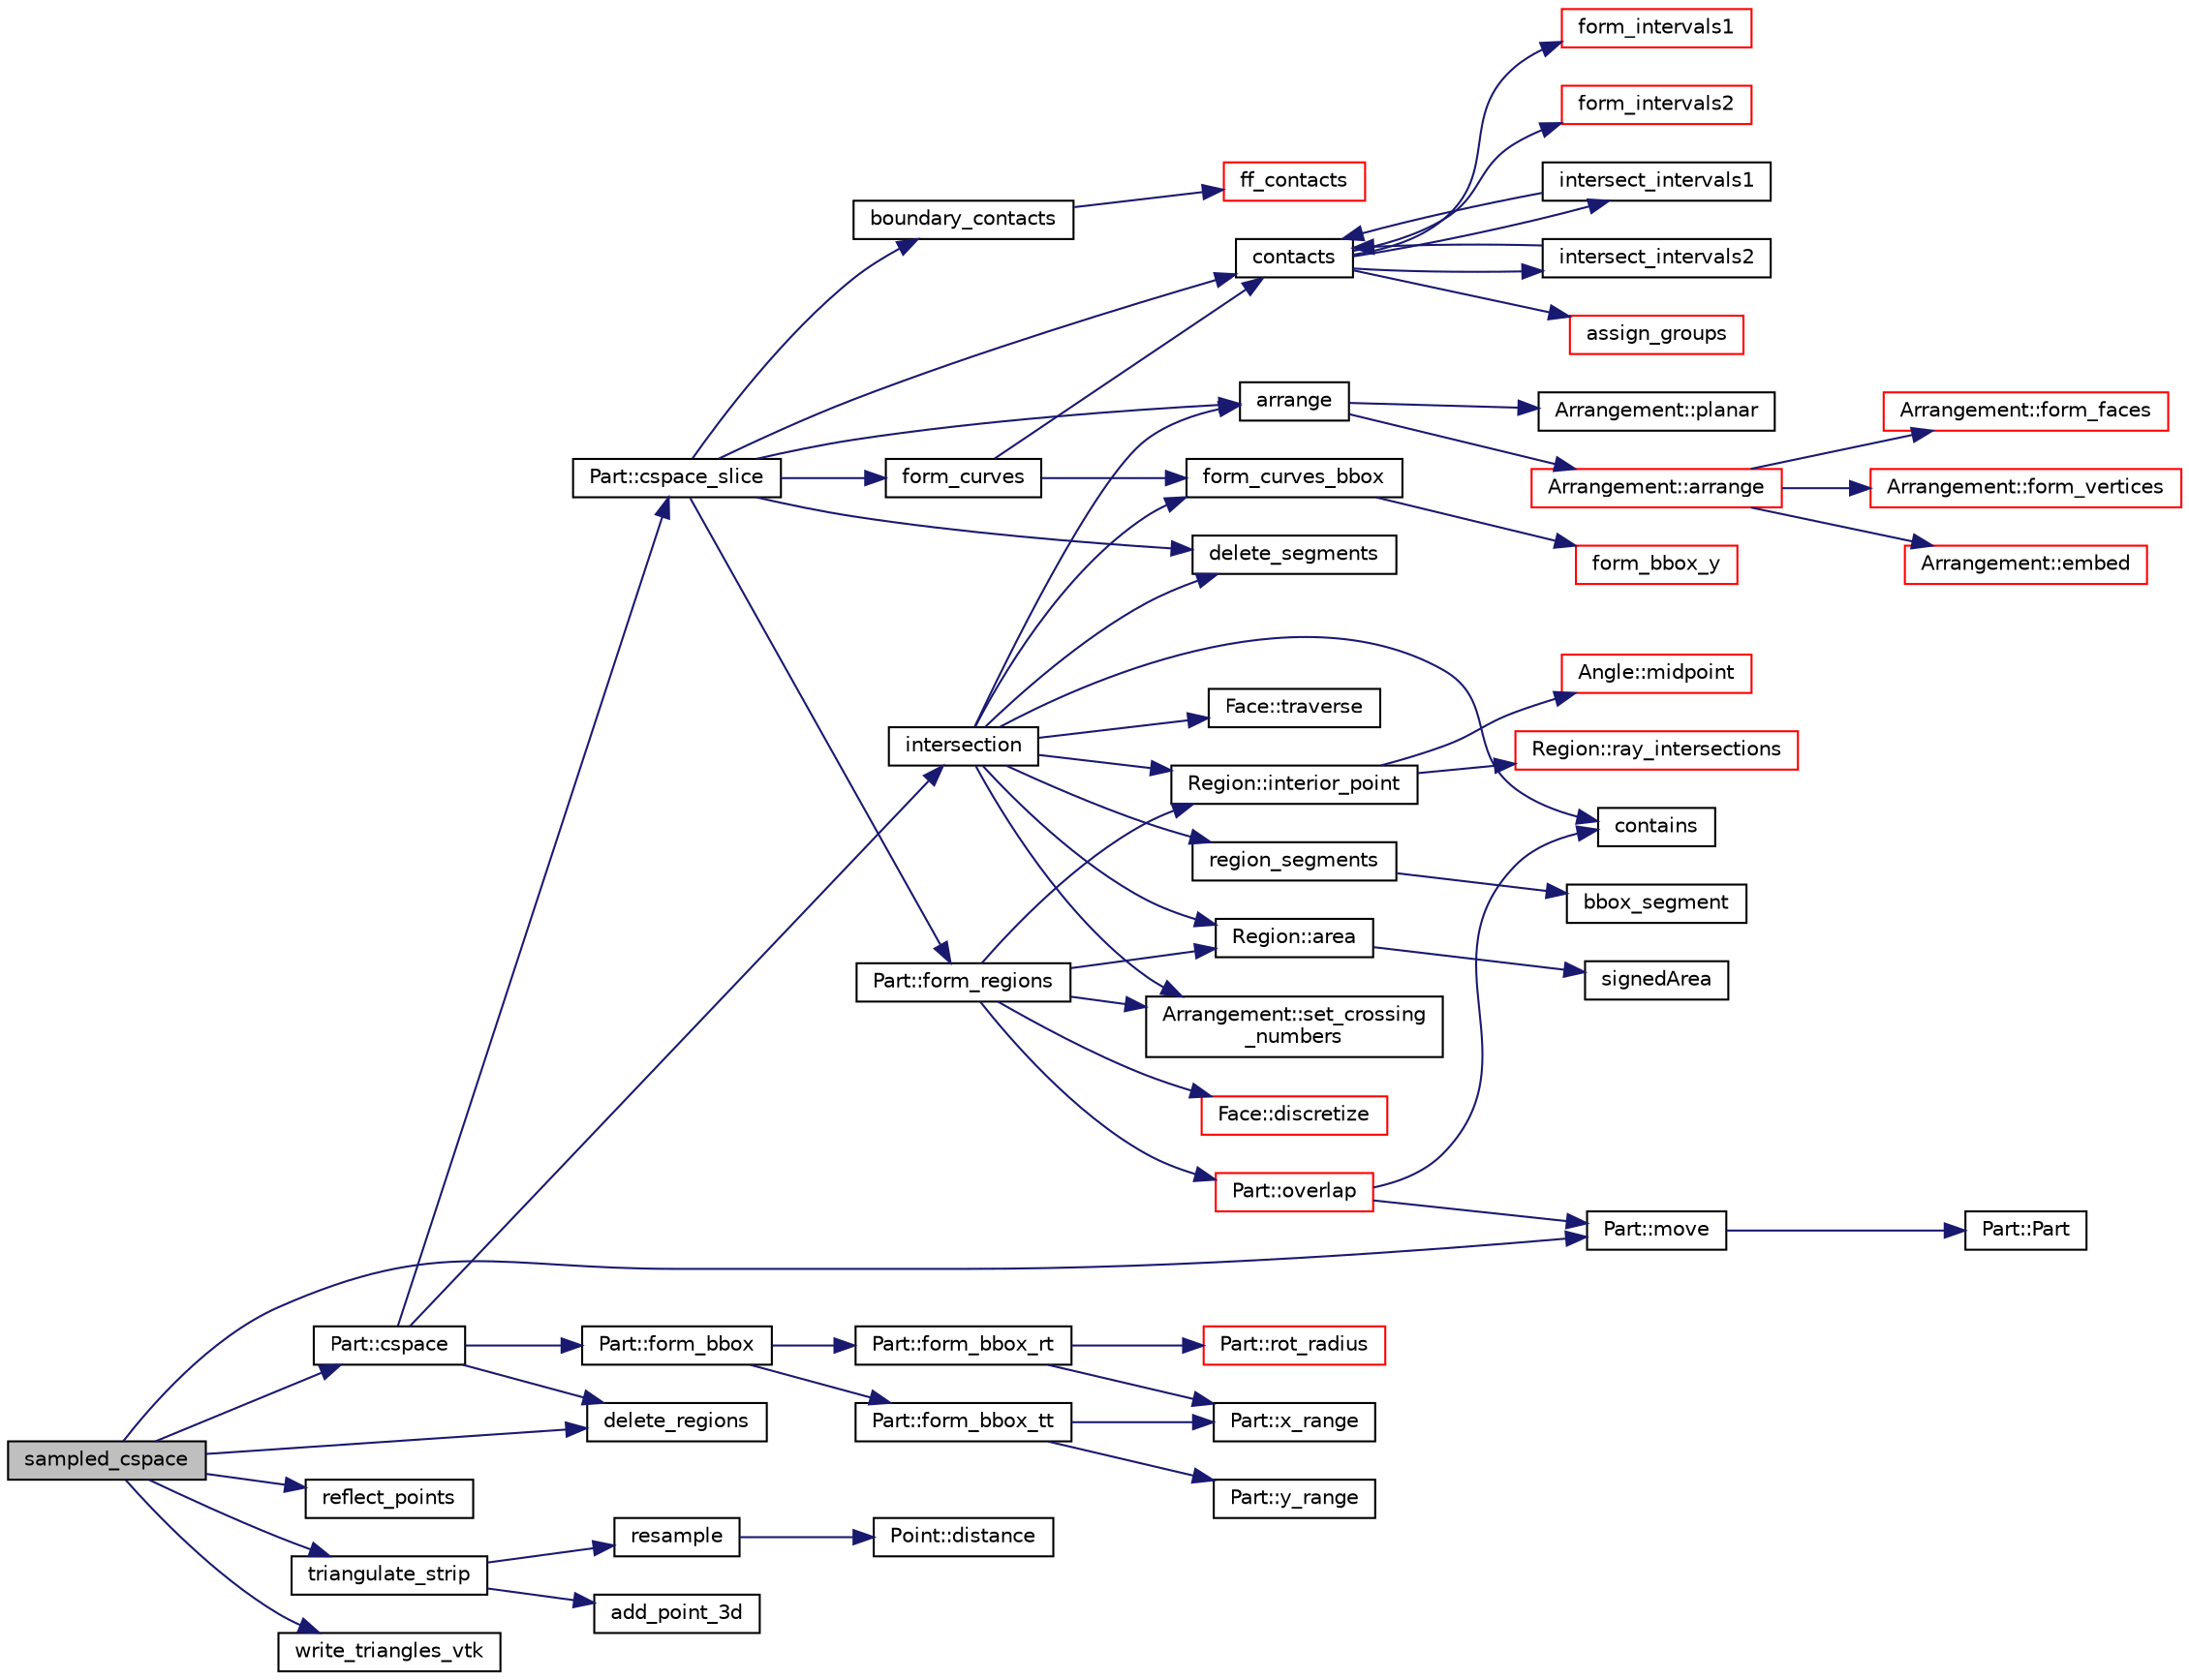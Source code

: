 digraph "sampled_cspace"
{
 // LATEX_PDF_SIZE
  edge [fontname="Helvetica",fontsize="10",labelfontname="Helvetica",labelfontsize="10"];
  node [fontname="Helvetica",fontsize="10",shape=record];
  rankdir="LR";
  Node1 [label="sampled_cspace",height=0.2,width=0.4,color="black", fillcolor="grey75", style="filled", fontcolor="black",tooltip=" "];
  Node1 -> Node2 [color="midnightblue",fontsize="10",style="solid",fontname="Helvetica"];
  Node2 [label="Part::cspace",height=0.2,width=0.4,color="black", fillcolor="white", style="filled",URL="$db/d16/class_part.html#a9c2bd794a4a3973f19399344f44ad7dc",tooltip=" "];
  Node2 -> Node3 [color="midnightblue",fontsize="10",style="solid",fontname="Helvetica"];
  Node3 [label="Part::cspace_slice",height=0.2,width=0.4,color="black", fillcolor="white", style="filled",URL="$db/d16/class_part.html#aa13a2e3545f09854a75612909db0fe3d",tooltip=" "];
  Node3 -> Node4 [color="midnightblue",fontsize="10",style="solid",fontname="Helvetica"];
  Node4 [label="arrange",height=0.2,width=0.4,color="black", fillcolor="white", style="filled",URL="$d0/d11/arrange_8_c.html#a8f0f410db8738d9121c7b0a2629abd5d",tooltip=" "];
  Node4 -> Node5 [color="midnightblue",fontsize="10",style="solid",fontname="Helvetica"];
  Node5 [label="Arrangement::arrange",height=0.2,width=0.4,color="red", fillcolor="white", style="filled",URL="$d8/d46/class_arrangement.html#aa48e67ecbf171616e989d936e221a4e1",tooltip=" "];
  Node5 -> Node6 [color="midnightblue",fontsize="10",style="solid",fontname="Helvetica"];
  Node6 [label="Arrangement::embed",height=0.2,width=0.4,color="red", fillcolor="white", style="filled",URL="$d8/d46/class_arrangement.html#a837e4a1bfbca4ab14ed01a24ce7515c3",tooltip=" "];
  Node5 -> Node64 [color="midnightblue",fontsize="10",style="solid",fontname="Helvetica"];
  Node64 [label="Arrangement::form_faces",height=0.2,width=0.4,color="red", fillcolor="white", style="filled",URL="$d8/d46/class_arrangement.html#a4a4e0faf951ffd402c51b37ee383c0f2",tooltip=" "];
  Node5 -> Node71 [color="midnightblue",fontsize="10",style="solid",fontname="Helvetica"];
  Node71 [label="Arrangement::form_vertices",height=0.2,width=0.4,color="red", fillcolor="white", style="filled",URL="$d8/d46/class_arrangement.html#a7e203ff49daed9d0cbb8a8c3f4a5e4d7",tooltip=" "];
  Node4 -> Node77 [color="midnightblue",fontsize="10",style="solid",fontname="Helvetica"];
  Node77 [label="Arrangement::planar",height=0.2,width=0.4,color="black", fillcolor="white", style="filled",URL="$d8/d46/class_arrangement.html#af28f7ac0fe77372bc47af2ca03fe3e2a",tooltip=" "];
  Node3 -> Node78 [color="midnightblue",fontsize="10",style="solid",fontname="Helvetica"];
  Node78 [label="boundary_contacts",height=0.2,width=0.4,color="black", fillcolor="white", style="filled",URL="$d6/d39/cs_8_c.html#a30a9ef5a79bae429ee0c6947c9653f9a",tooltip=" "];
  Node78 -> Node79 [color="midnightblue",fontsize="10",style="solid",fontname="Helvetica"];
  Node79 [label="ff_contacts",height=0.2,width=0.4,color="red", fillcolor="white", style="filled",URL="$d6/d39/cs_8_c.html#afe4e4956749b12cf1bc61aa7def7e7b0",tooltip=" "];
  Node3 -> Node82 [color="midnightblue",fontsize="10",style="solid",fontname="Helvetica"];
  Node82 [label="contacts",height=0.2,width=0.4,color="black", fillcolor="white", style="filled",URL="$d6/d39/cs_8_c.html#abcd699cfbf8e64e6e6bb76bd8dda4579",tooltip=" "];
  Node82 -> Node83 [color="midnightblue",fontsize="10",style="solid",fontname="Helvetica"];
  Node83 [label="assign_groups",height=0.2,width=0.4,color="red", fillcolor="white", style="filled",URL="$d6/d39/cs_8_c.html#ae2d6005c9e2d3cb6672f64ff3126a498",tooltip=" "];
  Node82 -> Node89 [color="midnightblue",fontsize="10",style="solid",fontname="Helvetica"];
  Node89 [label="form_intervals1",height=0.2,width=0.4,color="red", fillcolor="white", style="filled",URL="$d6/d39/cs_8_c.html#afe96afa91adada0de2001ee6839aa644",tooltip=" "];
  Node82 -> Node97 [color="midnightblue",fontsize="10",style="solid",fontname="Helvetica"];
  Node97 [label="form_intervals2",height=0.2,width=0.4,color="red", fillcolor="white", style="filled",URL="$d6/d39/cs_8_c.html#a2398ecdadc9278929edc598f4fbbe282",tooltip=" "];
  Node82 -> Node100 [color="midnightblue",fontsize="10",style="solid",fontname="Helvetica"];
  Node100 [label="intersect_intervals1",height=0.2,width=0.4,color="black", fillcolor="white", style="filled",URL="$d6/d39/cs_8_c.html#ac754ad19af0930c2c018430a45cb7171",tooltip=" "];
  Node100 -> Node82 [color="midnightblue",fontsize="10",style="solid",fontname="Helvetica"];
  Node82 -> Node101 [color="midnightblue",fontsize="10",style="solid",fontname="Helvetica"];
  Node101 [label="intersect_intervals2",height=0.2,width=0.4,color="black", fillcolor="white", style="filled",URL="$d6/d39/cs_8_c.html#a3ca8f4a71e9d1433d3870b2c8933d580",tooltip=" "];
  Node101 -> Node82 [color="midnightblue",fontsize="10",style="solid",fontname="Helvetica"];
  Node3 -> Node162 [color="midnightblue",fontsize="10",style="solid",fontname="Helvetica"];
  Node162 [label="delete_segments",height=0.2,width=0.4,color="black", fillcolor="white", style="filled",URL="$d0/d11/arrange_8_c.html#ad281dbb75f898810d2d7ab25fbabbe98",tooltip=" "];
  Node3 -> Node163 [color="midnightblue",fontsize="10",style="solid",fontname="Helvetica"];
  Node163 [label="form_curves",height=0.2,width=0.4,color="black", fillcolor="white", style="filled",URL="$d6/d39/cs_8_c.html#a4b7de9e5dc6417dd0d5406ebc4229875",tooltip=" "];
  Node163 -> Node82 [color="midnightblue",fontsize="10",style="solid",fontname="Helvetica"];
  Node163 -> Node164 [color="midnightblue",fontsize="10",style="solid",fontname="Helvetica"];
  Node164 [label="form_curves_bbox",height=0.2,width=0.4,color="black", fillcolor="white", style="filled",URL="$d6/d39/cs_8_c.html#a482936b55574b568da61cb5eada15921",tooltip=" "];
  Node164 -> Node165 [color="midnightblue",fontsize="10",style="solid",fontname="Helvetica"];
  Node165 [label="form_bbox_y",height=0.2,width=0.4,color="red", fillcolor="white", style="filled",URL="$d6/d39/cs_8_c.html#aa7cd0a64787cd04f01dee36ddd743cbd",tooltip=" "];
  Node3 -> Node167 [color="midnightblue",fontsize="10",style="solid",fontname="Helvetica"];
  Node167 [label="Part::form_regions",height=0.2,width=0.4,color="black", fillcolor="white", style="filled",URL="$db/d16/class_part.html#a7b802302c9299086aa98cc314fed33d0",tooltip=" "];
  Node167 -> Node168 [color="midnightblue",fontsize="10",style="solid",fontname="Helvetica"];
  Node168 [label="Region::area",height=0.2,width=0.4,color="black", fillcolor="white", style="filled",URL="$df/d6c/class_region.html#ab694b0cf7e7ce0eb31b2d8b93201b6b9",tooltip=" "];
  Node168 -> Node169 [color="midnightblue",fontsize="10",style="solid",fontname="Helvetica"];
  Node169 [label="signedArea",height=0.2,width=0.4,color="black", fillcolor="white", style="filled",URL="$d5/d00/point_8_c.html#ac3461a08db55ea6d28a406f79a317cbd",tooltip=" "];
  Node167 -> Node170 [color="midnightblue",fontsize="10",style="solid",fontname="Helvetica"];
  Node170 [label="Face::discretize",height=0.2,width=0.4,color="red", fillcolor="white", style="filled",URL="$d5/d2a/class_face.html#a0ff0e0b604821fb1350646a46f7b34e5",tooltip=" "];
  Node167 -> Node175 [color="midnightblue",fontsize="10",style="solid",fontname="Helvetica"];
  Node175 [label="Region::interior_point",height=0.2,width=0.4,color="black", fillcolor="white", style="filled",URL="$df/d6c/class_region.html#adefc4eeb2fc71edce16765fadb188f54",tooltip=" "];
  Node175 -> Node176 [color="midnightblue",fontsize="10",style="solid",fontname="Helvetica"];
  Node176 [label="Angle::midpoint",height=0.2,width=0.4,color="red", fillcolor="white", style="filled",URL="$d2/d39/class_angle.html#ae629906afe7b1653d224d953c857495a",tooltip=" "];
  Node175 -> Node178 [color="midnightblue",fontsize="10",style="solid",fontname="Helvetica"];
  Node178 [label="Region::ray_intersections",height=0.2,width=0.4,color="red", fillcolor="white", style="filled",URL="$df/d6c/class_region.html#a651358fb7bf2d65c3e6b185e5bfbb4b8",tooltip=" "];
  Node167 -> Node181 [color="midnightblue",fontsize="10",style="solid",fontname="Helvetica"];
  Node181 [label="Part::overlap",height=0.2,width=0.4,color="red", fillcolor="white", style="filled",URL="$db/d16/class_part.html#afaebfd8f7c84e180ce99b2c188b8e28f",tooltip=" "];
  Node181 -> Node67 [color="midnightblue",fontsize="10",style="solid",fontname="Helvetica"];
  Node67 [label="contains",height=0.2,width=0.4,color="black", fillcolor="white", style="filled",URL="$d7/d5f/system_8_c.html#a7d7ac1def01662e67c5442394bdd3bb0",tooltip=" "];
  Node181 -> Node183 [color="midnightblue",fontsize="10",style="solid",fontname="Helvetica"];
  Node183 [label="Part::move",height=0.2,width=0.4,color="black", fillcolor="white", style="filled",URL="$db/d16/class_part.html#a1fbba83080bd14d2f5918a69067eccd3",tooltip=" "];
  Node183 -> Node184 [color="midnightblue",fontsize="10",style="solid",fontname="Helvetica"];
  Node184 [label="Part::Part",height=0.2,width=0.4,color="black", fillcolor="white", style="filled",URL="$db/d16/class_part.html#abbcb46357cb81167473b1baee9c2d2e0",tooltip=" "];
  Node167 -> Node185 [color="midnightblue",fontsize="10",style="solid",fontname="Helvetica"];
  Node185 [label="Arrangement::set_crossing\l_numbers",height=0.2,width=0.4,color="black", fillcolor="white", style="filled",URL="$d8/d46/class_arrangement.html#ac8aba3d8b28ba91cc00caaceac51d010",tooltip=" "];
  Node2 -> Node186 [color="midnightblue",fontsize="10",style="solid",fontname="Helvetica"];
  Node186 [label="delete_regions",height=0.2,width=0.4,color="black", fillcolor="white", style="filled",URL="$d1/d25/region_8_c.html#a1647f8fdd7436cfc14c1663a8fb56ebe",tooltip=" "];
  Node2 -> Node187 [color="midnightblue",fontsize="10",style="solid",fontname="Helvetica"];
  Node187 [label="Part::form_bbox",height=0.2,width=0.4,color="black", fillcolor="white", style="filled",URL="$db/d16/class_part.html#a72217419c9722ab419a277f89dd66bb2",tooltip=" "];
  Node187 -> Node188 [color="midnightblue",fontsize="10",style="solid",fontname="Helvetica"];
  Node188 [label="Part::form_bbox_rt",height=0.2,width=0.4,color="black", fillcolor="white", style="filled",URL="$db/d16/class_part.html#a1145fc11374252d233a0cf9d979226d0",tooltip=" "];
  Node188 -> Node189 [color="midnightblue",fontsize="10",style="solid",fontname="Helvetica"];
  Node189 [label="Part::rot_radius",height=0.2,width=0.4,color="red", fillcolor="white", style="filled",URL="$db/d16/class_part.html#a9fa4e0d3894d91faabca8018c8f806e2",tooltip=" "];
  Node188 -> Node190 [color="midnightblue",fontsize="10",style="solid",fontname="Helvetica"];
  Node190 [label="Part::x_range",height=0.2,width=0.4,color="black", fillcolor="white", style="filled",URL="$db/d16/class_part.html#a1bde9e44c4b66938838e75a654c529d5",tooltip=" "];
  Node187 -> Node191 [color="midnightblue",fontsize="10",style="solid",fontname="Helvetica"];
  Node191 [label="Part::form_bbox_tt",height=0.2,width=0.4,color="black", fillcolor="white", style="filled",URL="$db/d16/class_part.html#adad608e8915dc008798090f9bbf58dcd",tooltip=" "];
  Node191 -> Node190 [color="midnightblue",fontsize="10",style="solid",fontname="Helvetica"];
  Node191 -> Node192 [color="midnightblue",fontsize="10",style="solid",fontname="Helvetica"];
  Node192 [label="Part::y_range",height=0.2,width=0.4,color="black", fillcolor="white", style="filled",URL="$db/d16/class_part.html#a432687c5ffe7c557fd27633cdb2f2847",tooltip=" "];
  Node2 -> Node193 [color="midnightblue",fontsize="10",style="solid",fontname="Helvetica"];
  Node193 [label="intersection",height=0.2,width=0.4,color="black", fillcolor="white", style="filled",URL="$d7/d5f/system_8_c.html#abc261e01d8f1e11eebaa933f9f6890ab",tooltip=" "];
  Node193 -> Node168 [color="midnightblue",fontsize="10",style="solid",fontname="Helvetica"];
  Node193 -> Node4 [color="midnightblue",fontsize="10",style="solid",fontname="Helvetica"];
  Node193 -> Node67 [color="midnightblue",fontsize="10",style="solid",fontname="Helvetica"];
  Node193 -> Node162 [color="midnightblue",fontsize="10",style="solid",fontname="Helvetica"];
  Node193 -> Node164 [color="midnightblue",fontsize="10",style="solid",fontname="Helvetica"];
  Node193 -> Node175 [color="midnightblue",fontsize="10",style="solid",fontname="Helvetica"];
  Node193 -> Node194 [color="midnightblue",fontsize="10",style="solid",fontname="Helvetica"];
  Node194 [label="region_segments",height=0.2,width=0.4,color="black", fillcolor="white", style="filled",URL="$d7/d5f/system_8_c.html#a660c3a3ae325298d0792a433ab9c9683",tooltip=" "];
  Node194 -> Node195 [color="midnightblue",fontsize="10",style="solid",fontname="Helvetica"];
  Node195 [label="bbox_segment",height=0.2,width=0.4,color="black", fillcolor="white", style="filled",URL="$d7/d5f/system_8_c.html#a82cbf5939ab5e9004e60e80823669680",tooltip=" "];
  Node193 -> Node185 [color="midnightblue",fontsize="10",style="solid",fontname="Helvetica"];
  Node193 -> Node196 [color="midnightblue",fontsize="10",style="solid",fontname="Helvetica"];
  Node196 [label="Face::traverse",height=0.2,width=0.4,color="black", fillcolor="white", style="filled",URL="$d5/d2a/class_face.html#a3827ab35011657d59b73d5c1603dbe27",tooltip=" "];
  Node1 -> Node186 [color="midnightblue",fontsize="10",style="solid",fontname="Helvetica"];
  Node1 -> Node183 [color="midnightblue",fontsize="10",style="solid",fontname="Helvetica"];
  Node1 -> Node197 [color="midnightblue",fontsize="10",style="solid",fontname="Helvetica"];
  Node197 [label="reflect_points",height=0.2,width=0.4,color="black", fillcolor="white", style="filled",URL="$d7/d5f/system_8_c.html#a685e86f3b4b43e535993aba6f6eb0c91",tooltip=" "];
  Node1 -> Node198 [color="midnightblue",fontsize="10",style="solid",fontname="Helvetica"];
  Node198 [label="triangulate_strip",height=0.2,width=0.4,color="black", fillcolor="white", style="filled",URL="$d7/d5f/system_8_c.html#a49268a9394e3d02ad87b074509075acb",tooltip=" "];
  Node198 -> Node199 [color="midnightblue",fontsize="10",style="solid",fontname="Helvetica"];
  Node199 [label="add_point_3d",height=0.2,width=0.4,color="black", fillcolor="white", style="filled",URL="$d7/d5f/system_8_c.html#a3e8494501350689592901382a4e21591",tooltip=" "];
  Node198 -> Node200 [color="midnightblue",fontsize="10",style="solid",fontname="Helvetica"];
  Node200 [label="resample",height=0.2,width=0.4,color="black", fillcolor="white", style="filled",URL="$d7/d5f/system_8_c.html#a5e264d3b479aaf1b8773db93ad89d613",tooltip=" "];
  Node200 -> Node201 [color="midnightblue",fontsize="10",style="solid",fontname="Helvetica"];
  Node201 [label="Point::distance",height=0.2,width=0.4,color="black", fillcolor="white", style="filled",URL="$d0/d69/class_point.html#acc3058eeeacca7bab08c0c893ff4af2a",tooltip=" "];
  Node1 -> Node202 [color="midnightblue",fontsize="10",style="solid",fontname="Helvetica"];
  Node202 [label="write_triangles_vtk",height=0.2,width=0.4,color="black", fillcolor="white", style="filled",URL="$d7/d5f/system_8_c.html#a9a0d020929f359a8e6da572e17324aa9",tooltip=" "];
}

